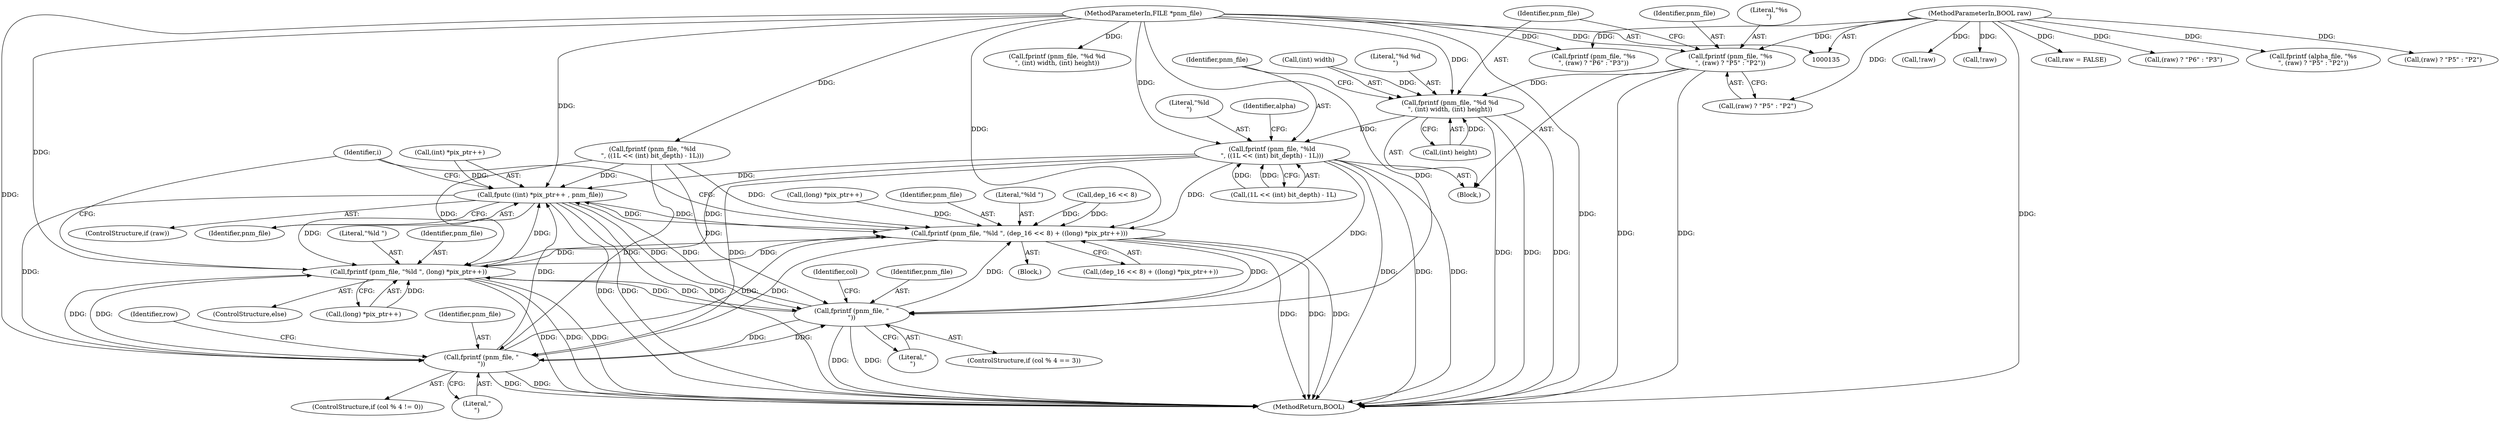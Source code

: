 digraph "0_Android_9d4853418ab2f754c2b63e091c29c5529b8b86ca_157@API" {
"1000496" [label="(Call,fprintf (pnm_file, \"%s\n\", (raw) ? \"P5\" : \"P2\"))"];
"1000137" [label="(MethodParameterIn,FILE *pnm_file)"];
"1000139" [label="(MethodParameterIn,BOOL raw)"];
"1000503" [label="(Call,fprintf (pnm_file, \"%d %d\n\", (int) width, (int) height))"];
"1000512" [label="(Call,fprintf (pnm_file, \"%ld\n\", ((1L << (int) bit_depth) - 1L)))"];
"1000632" [label="(Call,fputc ((int) *pix_ptr++ , pnm_file))"];
"1000652" [label="(Call,fprintf (pnm_file, \"%ld \", (dep_16 << 8) + ((long) *pix_ptr++)))"];
"1000665" [label="(Call,fprintf (pnm_file, \"%ld \", (long) *pix_ptr++))"];
"1000742" [label="(Call,fprintf (pnm_file, \"\n\"))"];
"1000754" [label="(Call,fprintf (pnm_file, \"\n\"))"];
"1000497" [label="(Identifier,pnm_file)"];
"1000653" [label="(Identifier,pnm_file)"];
"1000630" [label="(ControlStructure,if (raw))"];
"1000755" [label="(Identifier,pnm_file)"];
"1000736" [label="(ControlStructure,if (col % 4 == 3))"];
"1000667" [label="(Literal,\"%ld \")"];
"1000644" [label="(Block,)"];
"1000539" [label="(Call,fprintf (pnm_file, \"%d %d\n\", (int) width, (int) height))"];
"1000532" [label="(Call,fprintf (pnm_file, \"%s\n\", (raw) ? \"P6\" : \"P3\"))"];
"1000655" [label="(Call,(dep_16 << 8) + ((long) *pix_ptr++))"];
"1000606" [label="(Identifier,row)"];
"1000496" [label="(Call,fprintf (pnm_file, \"%s\n\", (raw) ? \"P5\" : \"P2\"))"];
"1000498" [label="(Literal,\"%s\n\")"];
"1000754" [label="(Call,fprintf (pnm_file, \"\n\"))"];
"1000499" [label="(Call,(raw) ? \"P5\" : \"P2\")"];
"1000628" [label="(Identifier,i)"];
"1000664" [label="(ControlStructure,else)"];
"1000506" [label="(Call,(int) width)"];
"1000654" [label="(Literal,\"%ld \")"];
"1000668" [label="(Call,(long) *pix_ptr++)"];
"1000616" [label="(Identifier,col)"];
"1000334" [label="(Call,raw = FALSE)"];
"1000656" [label="(Call,dep_16 << 8)"];
"1000535" [label="(Call,(raw) ? \"P6\" : \"P3\")"];
"1000514" [label="(Literal,\"%ld\n\")"];
"1000742" [label="(Call,fprintf (pnm_file, \"\n\"))"];
"1000504" [label="(Identifier,pnm_file)"];
"1000569" [label="(Call,fprintf (alpha_file, \"%s\n\", (raw) ? \"P5\" : \"P2\"))"];
"1000572" [label="(Call,(raw) ? \"P5\" : \"P2\")"];
"1000503" [label="(Call,fprintf (pnm_file, \"%d %d\n\", (int) width, (int) height))"];
"1000748" [label="(ControlStructure,if (col % 4 != 0))"];
"1000632" [label="(Call,fputc ((int) *pix_ptr++ , pnm_file))"];
"1000666" [label="(Identifier,pnm_file)"];
"1000633" [label="(Call,(int) *pix_ptr++)"];
"1000775" [label="(MethodReturn,BOOL)"];
"1000560" [label="(Identifier,alpha)"];
"1000746" [label="(Call,!raw)"];
"1000652" [label="(Call,fprintf (pnm_file, \"%ld \", (dep_16 << 8) + ((long) *pix_ptr++)))"];
"1000756" [label="(Literal,\"\n\")"];
"1000548" [label="(Call,fprintf (pnm_file, \"%ld\n\", ((1L << (int) bit_depth) - 1L)))"];
"1000512" [label="(Call,fprintf (pnm_file, \"%ld\n\", ((1L << (int) bit_depth) - 1L)))"];
"1000139" [label="(MethodParameterIn,BOOL raw)"];
"1000505" [label="(Literal,\"%d %d\n\")"];
"1000638" [label="(Identifier,pnm_file)"];
"1000495" [label="(Block,)"];
"1000513" [label="(Identifier,pnm_file)"];
"1000665" [label="(Call,fprintf (pnm_file, \"%ld \", (long) *pix_ptr++))"];
"1000509" [label="(Call,(int) height)"];
"1000744" [label="(Literal,\"\n\")"];
"1000137" [label="(MethodParameterIn,FILE *pnm_file)"];
"1000515" [label="(Call,(1L << (int) bit_depth) - 1L)"];
"1000743" [label="(Identifier,pnm_file)"];
"1000659" [label="(Call,(long) *pix_ptr++)"];
"1000734" [label="(Call,!raw)"];
"1000496" -> "1000495"  [label="AST: "];
"1000496" -> "1000499"  [label="CFG: "];
"1000497" -> "1000496"  [label="AST: "];
"1000498" -> "1000496"  [label="AST: "];
"1000499" -> "1000496"  [label="AST: "];
"1000504" -> "1000496"  [label="CFG: "];
"1000496" -> "1000775"  [label="DDG: "];
"1000496" -> "1000775"  [label="DDG: "];
"1000137" -> "1000496"  [label="DDG: "];
"1000139" -> "1000496"  [label="DDG: "];
"1000496" -> "1000503"  [label="DDG: "];
"1000137" -> "1000135"  [label="AST: "];
"1000137" -> "1000775"  [label="DDG: "];
"1000137" -> "1000503"  [label="DDG: "];
"1000137" -> "1000512"  [label="DDG: "];
"1000137" -> "1000532"  [label="DDG: "];
"1000137" -> "1000539"  [label="DDG: "];
"1000137" -> "1000548"  [label="DDG: "];
"1000137" -> "1000632"  [label="DDG: "];
"1000137" -> "1000652"  [label="DDG: "];
"1000137" -> "1000665"  [label="DDG: "];
"1000137" -> "1000742"  [label="DDG: "];
"1000137" -> "1000754"  [label="DDG: "];
"1000139" -> "1000135"  [label="AST: "];
"1000139" -> "1000775"  [label="DDG: "];
"1000139" -> "1000334"  [label="DDG: "];
"1000139" -> "1000499"  [label="DDG: "];
"1000139" -> "1000532"  [label="DDG: "];
"1000139" -> "1000535"  [label="DDG: "];
"1000139" -> "1000569"  [label="DDG: "];
"1000139" -> "1000572"  [label="DDG: "];
"1000139" -> "1000734"  [label="DDG: "];
"1000139" -> "1000746"  [label="DDG: "];
"1000503" -> "1000495"  [label="AST: "];
"1000503" -> "1000509"  [label="CFG: "];
"1000504" -> "1000503"  [label="AST: "];
"1000505" -> "1000503"  [label="AST: "];
"1000506" -> "1000503"  [label="AST: "];
"1000509" -> "1000503"  [label="AST: "];
"1000513" -> "1000503"  [label="CFG: "];
"1000503" -> "1000775"  [label="DDG: "];
"1000503" -> "1000775"  [label="DDG: "];
"1000503" -> "1000775"  [label="DDG: "];
"1000506" -> "1000503"  [label="DDG: "];
"1000509" -> "1000503"  [label="DDG: "];
"1000503" -> "1000512"  [label="DDG: "];
"1000512" -> "1000495"  [label="AST: "];
"1000512" -> "1000515"  [label="CFG: "];
"1000513" -> "1000512"  [label="AST: "];
"1000514" -> "1000512"  [label="AST: "];
"1000515" -> "1000512"  [label="AST: "];
"1000560" -> "1000512"  [label="CFG: "];
"1000512" -> "1000775"  [label="DDG: "];
"1000512" -> "1000775"  [label="DDG: "];
"1000512" -> "1000775"  [label="DDG: "];
"1000515" -> "1000512"  [label="DDG: "];
"1000515" -> "1000512"  [label="DDG: "];
"1000512" -> "1000632"  [label="DDG: "];
"1000512" -> "1000652"  [label="DDG: "];
"1000512" -> "1000665"  [label="DDG: "];
"1000512" -> "1000742"  [label="DDG: "];
"1000512" -> "1000754"  [label="DDG: "];
"1000632" -> "1000630"  [label="AST: "];
"1000632" -> "1000638"  [label="CFG: "];
"1000633" -> "1000632"  [label="AST: "];
"1000638" -> "1000632"  [label="AST: "];
"1000628" -> "1000632"  [label="CFG: "];
"1000632" -> "1000775"  [label="DDG: "];
"1000632" -> "1000775"  [label="DDG: "];
"1000632" -> "1000775"  [label="DDG: "];
"1000633" -> "1000632"  [label="DDG: "];
"1000754" -> "1000632"  [label="DDG: "];
"1000652" -> "1000632"  [label="DDG: "];
"1000742" -> "1000632"  [label="DDG: "];
"1000665" -> "1000632"  [label="DDG: "];
"1000548" -> "1000632"  [label="DDG: "];
"1000632" -> "1000652"  [label="DDG: "];
"1000632" -> "1000665"  [label="DDG: "];
"1000632" -> "1000742"  [label="DDG: "];
"1000632" -> "1000754"  [label="DDG: "];
"1000652" -> "1000644"  [label="AST: "];
"1000652" -> "1000655"  [label="CFG: "];
"1000653" -> "1000652"  [label="AST: "];
"1000654" -> "1000652"  [label="AST: "];
"1000655" -> "1000652"  [label="AST: "];
"1000628" -> "1000652"  [label="CFG: "];
"1000652" -> "1000775"  [label="DDG: "];
"1000652" -> "1000775"  [label="DDG: "];
"1000652" -> "1000775"  [label="DDG: "];
"1000754" -> "1000652"  [label="DDG: "];
"1000742" -> "1000652"  [label="DDG: "];
"1000665" -> "1000652"  [label="DDG: "];
"1000548" -> "1000652"  [label="DDG: "];
"1000656" -> "1000652"  [label="DDG: "];
"1000656" -> "1000652"  [label="DDG: "];
"1000659" -> "1000652"  [label="DDG: "];
"1000652" -> "1000665"  [label="DDG: "];
"1000652" -> "1000742"  [label="DDG: "];
"1000652" -> "1000754"  [label="DDG: "];
"1000665" -> "1000664"  [label="AST: "];
"1000665" -> "1000668"  [label="CFG: "];
"1000666" -> "1000665"  [label="AST: "];
"1000667" -> "1000665"  [label="AST: "];
"1000668" -> "1000665"  [label="AST: "];
"1000628" -> "1000665"  [label="CFG: "];
"1000665" -> "1000775"  [label="DDG: "];
"1000665" -> "1000775"  [label="DDG: "];
"1000665" -> "1000775"  [label="DDG: "];
"1000754" -> "1000665"  [label="DDG: "];
"1000742" -> "1000665"  [label="DDG: "];
"1000548" -> "1000665"  [label="DDG: "];
"1000668" -> "1000665"  [label="DDG: "];
"1000665" -> "1000742"  [label="DDG: "];
"1000665" -> "1000754"  [label="DDG: "];
"1000742" -> "1000736"  [label="AST: "];
"1000742" -> "1000744"  [label="CFG: "];
"1000743" -> "1000742"  [label="AST: "];
"1000744" -> "1000742"  [label="AST: "];
"1000616" -> "1000742"  [label="CFG: "];
"1000742" -> "1000775"  [label="DDG: "];
"1000742" -> "1000775"  [label="DDG: "];
"1000754" -> "1000742"  [label="DDG: "];
"1000548" -> "1000742"  [label="DDG: "];
"1000742" -> "1000754"  [label="DDG: "];
"1000754" -> "1000748"  [label="AST: "];
"1000754" -> "1000756"  [label="CFG: "];
"1000755" -> "1000754"  [label="AST: "];
"1000756" -> "1000754"  [label="AST: "];
"1000606" -> "1000754"  [label="CFG: "];
"1000754" -> "1000775"  [label="DDG: "];
"1000754" -> "1000775"  [label="DDG: "];
"1000548" -> "1000754"  [label="DDG: "];
}
